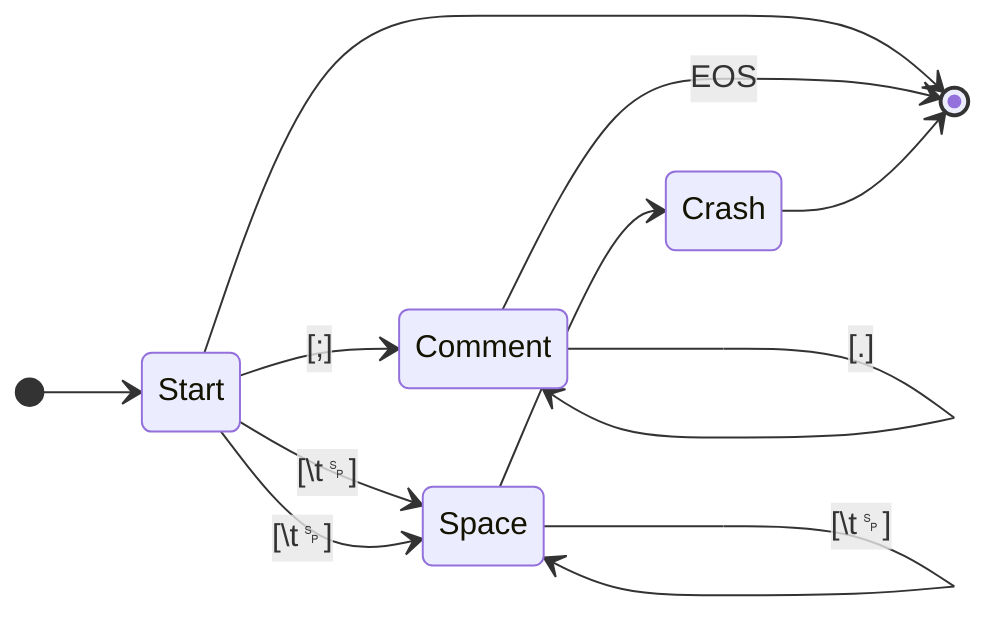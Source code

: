 stateDiagram-v2
  direction LR
  [*] --> Start
  Start --> [*]
  Start --> Comment: [#0059;]
  Start --> Space: [\t␠]
  Start --> Space: [\t␠]
  Space --> Space: [\t␠]
  Space --> Crash
  Comment --> Comment: [.]
  Comment --> [*]: EOS
  Crash --> [*]
